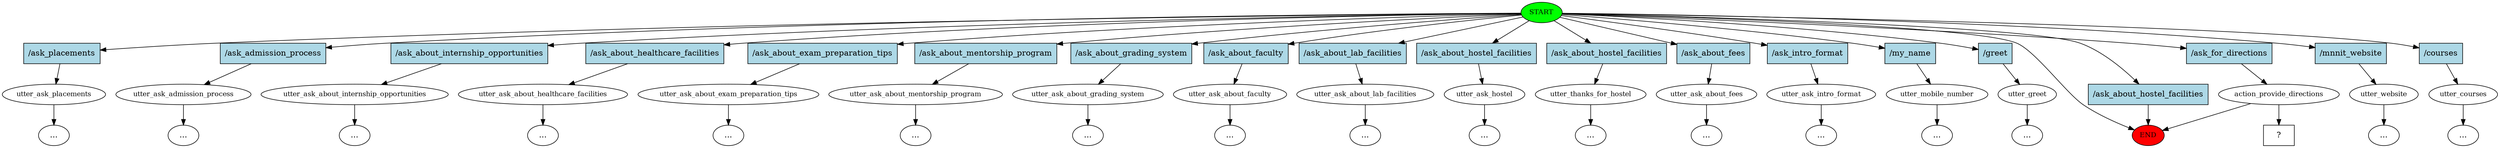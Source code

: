 digraph  {
0 [class="start active", fillcolor=green, fontsize=12, label=START, style=filled];
"-1" [class=end, fillcolor=red, fontsize=12, label=END, style=filled];
1 [class="", fontsize=12, label=utter_ask_placements];
"-3" [class=ellipsis, label="..."];
2 [class="", fontsize=12, label=utter_ask_admission_process];
"-4" [class=ellipsis, label="..."];
3 [class="", fontsize=12, label=utter_ask_about_internship_opportunities];
"-5" [class=ellipsis, label="..."];
4 [class="", fontsize=12, label=utter_ask_about_healthcare_facilities];
"-6" [class=ellipsis, label="..."];
5 [class="", fontsize=12, label=utter_ask_about_exam_preparation_tips];
"-7" [class=ellipsis, label="..."];
6 [class="", fontsize=12, label=utter_ask_about_mentorship_program];
"-8" [class=ellipsis, label="..."];
7 [class="", fontsize=12, label=utter_ask_about_grading_system];
"-9" [class=ellipsis, label="..."];
8 [class="", fontsize=12, label=utter_ask_about_faculty];
"-10" [class=ellipsis, label="..."];
9 [class="", fontsize=12, label=utter_ask_about_lab_facilities];
"-11" [class=ellipsis, label="..."];
10 [class="", fontsize=12, label=utter_ask_hostel];
"-12" [class=ellipsis, label="..."];
11 [class="", fontsize=12, label=utter_thanks_for_hostel];
"-13" [class=ellipsis, label="..."];
12 [class="", fontsize=12, label=utter_ask_about_fees];
"-14" [class=ellipsis, label="..."];
13 [class="", fontsize=12, label=utter_ask_intro_format];
"-15" [class=ellipsis, label="..."];
14 [class="", fontsize=12, label=utter_mobile_number];
"-17" [class=ellipsis, label="..."];
16 [class="", fontsize=12, label=utter_greet];
17 [class=active, fontsize=12, label=action_provide_directions];
"-21" [class=ellipsis, label="..."];
21 [class="", fontsize=12, label=utter_website];
"-22" [class=ellipsis, label="..."];
22 [class="", fontsize=12, label=utter_courses];
"-23" [class=ellipsis, label="..."];
24 [class="intent dashed active", label="  ?  ", shape=rect];
25 [class=intent, fillcolor=lightblue, label="/ask_placements", shape=rect, style=filled];
26 [class=intent, fillcolor=lightblue, label="/ask_admission_process", shape=rect, style=filled];
27 [class=intent, fillcolor=lightblue, label="/ask_about_internship_opportunities", shape=rect, style=filled];
28 [class=intent, fillcolor=lightblue, label="/ask_about_healthcare_facilities", shape=rect, style=filled];
29 [class=intent, fillcolor=lightblue, label="/ask_about_exam_preparation_tips", shape=rect, style=filled];
30 [class=intent, fillcolor=lightblue, label="/ask_about_mentorship_program", shape=rect, style=filled];
31 [class=intent, fillcolor=lightblue, label="/ask_about_grading_system", shape=rect, style=filled];
32 [class=intent, fillcolor=lightblue, label="/ask_about_faculty", shape=rect, style=filled];
33 [class=intent, fillcolor=lightblue, label="/ask_about_lab_facilities", shape=rect, style=filled];
34 [class=intent, fillcolor=lightblue, label="/ask_about_hostel_facilities", shape=rect, style=filled];
35 [class=intent, fillcolor=lightblue, label="/ask_about_hostel_facilities", shape=rect, style=filled];
36 [class=intent, fillcolor=lightblue, label="/ask_about_fees", shape=rect, style=filled];
37 [class=intent, fillcolor=lightblue, label="/ask_intro_format", shape=rect, style=filled];
38 [class=intent, fillcolor=lightblue, label="/my_name", shape=rect, style=filled];
39 [class=intent, fillcolor=lightblue, label="/greet", shape=rect, style=filled];
40 [class=intent, fillcolor=lightblue, label="/ask_about_hostel_facilities", shape=rect, style=filled];
41 [class="intent active", fillcolor=lightblue, label="/ask_for_directions", shape=rect, style=filled];
42 [class=intent, fillcolor=lightblue, label="/mnnit_website", shape=rect, style=filled];
43 [class=intent, fillcolor=lightblue, label="/courses", shape=rect, style=filled];
0 -> "-1"  [class="", key=NONE, label=""];
0 -> 25  [class="", key=0];
0 -> 26  [class="", key=0];
0 -> 27  [class="", key=0];
0 -> 28  [class="", key=0];
0 -> 29  [class="", key=0];
0 -> 30  [class="", key=0];
0 -> 31  [class="", key=0];
0 -> 32  [class="", key=0];
0 -> 33  [class="", key=0];
0 -> 34  [class="", key=0];
0 -> 35  [class="", key=0];
0 -> 36  [class="", key=0];
0 -> 37  [class="", key=0];
0 -> 38  [class="", key=0];
0 -> 39  [class="", key=0];
0 -> 40  [class="", key=0];
0 -> 41  [class=active, key=0];
0 -> 42  [class="", key=0];
0 -> 43  [class="", key=0];
1 -> "-3"  [class="", key=NONE, label=""];
2 -> "-4"  [class="", key=NONE, label=""];
3 -> "-5"  [class="", key=NONE, label=""];
4 -> "-6"  [class="", key=NONE, label=""];
5 -> "-7"  [class="", key=NONE, label=""];
6 -> "-8"  [class="", key=NONE, label=""];
7 -> "-9"  [class="", key=NONE, label=""];
8 -> "-10"  [class="", key=NONE, label=""];
9 -> "-11"  [class="", key=NONE, label=""];
10 -> "-12"  [class="", key=NONE, label=""];
11 -> "-13"  [class="", key=NONE, label=""];
12 -> "-14"  [class="", key=NONE, label=""];
13 -> "-15"  [class="", key=NONE, label=""];
14 -> "-17"  [class="", key=NONE, label=""];
16 -> "-21"  [class="", key=NONE, label=""];
17 -> "-1"  [class="", key=NONE, label=""];
17 -> 24  [class=active, key=NONE, label=""];
21 -> "-22"  [class="", key=NONE, label=""];
22 -> "-23"  [class="", key=NONE, label=""];
25 -> 1  [class="", key=0];
26 -> 2  [class="", key=0];
27 -> 3  [class="", key=0];
28 -> 4  [class="", key=0];
29 -> 5  [class="", key=0];
30 -> 6  [class="", key=0];
31 -> 7  [class="", key=0];
32 -> 8  [class="", key=0];
33 -> 9  [class="", key=0];
34 -> 10  [class="", key=0];
35 -> 11  [class="", key=0];
36 -> 12  [class="", key=0];
37 -> 13  [class="", key=0];
38 -> 14  [class="", key=0];
39 -> 16  [class="", key=0];
40 -> "-1"  [class="", key=0];
41 -> 17  [class=active, key=0];
42 -> 21  [class="", key=0];
43 -> 22  [class="", key=0];
}
